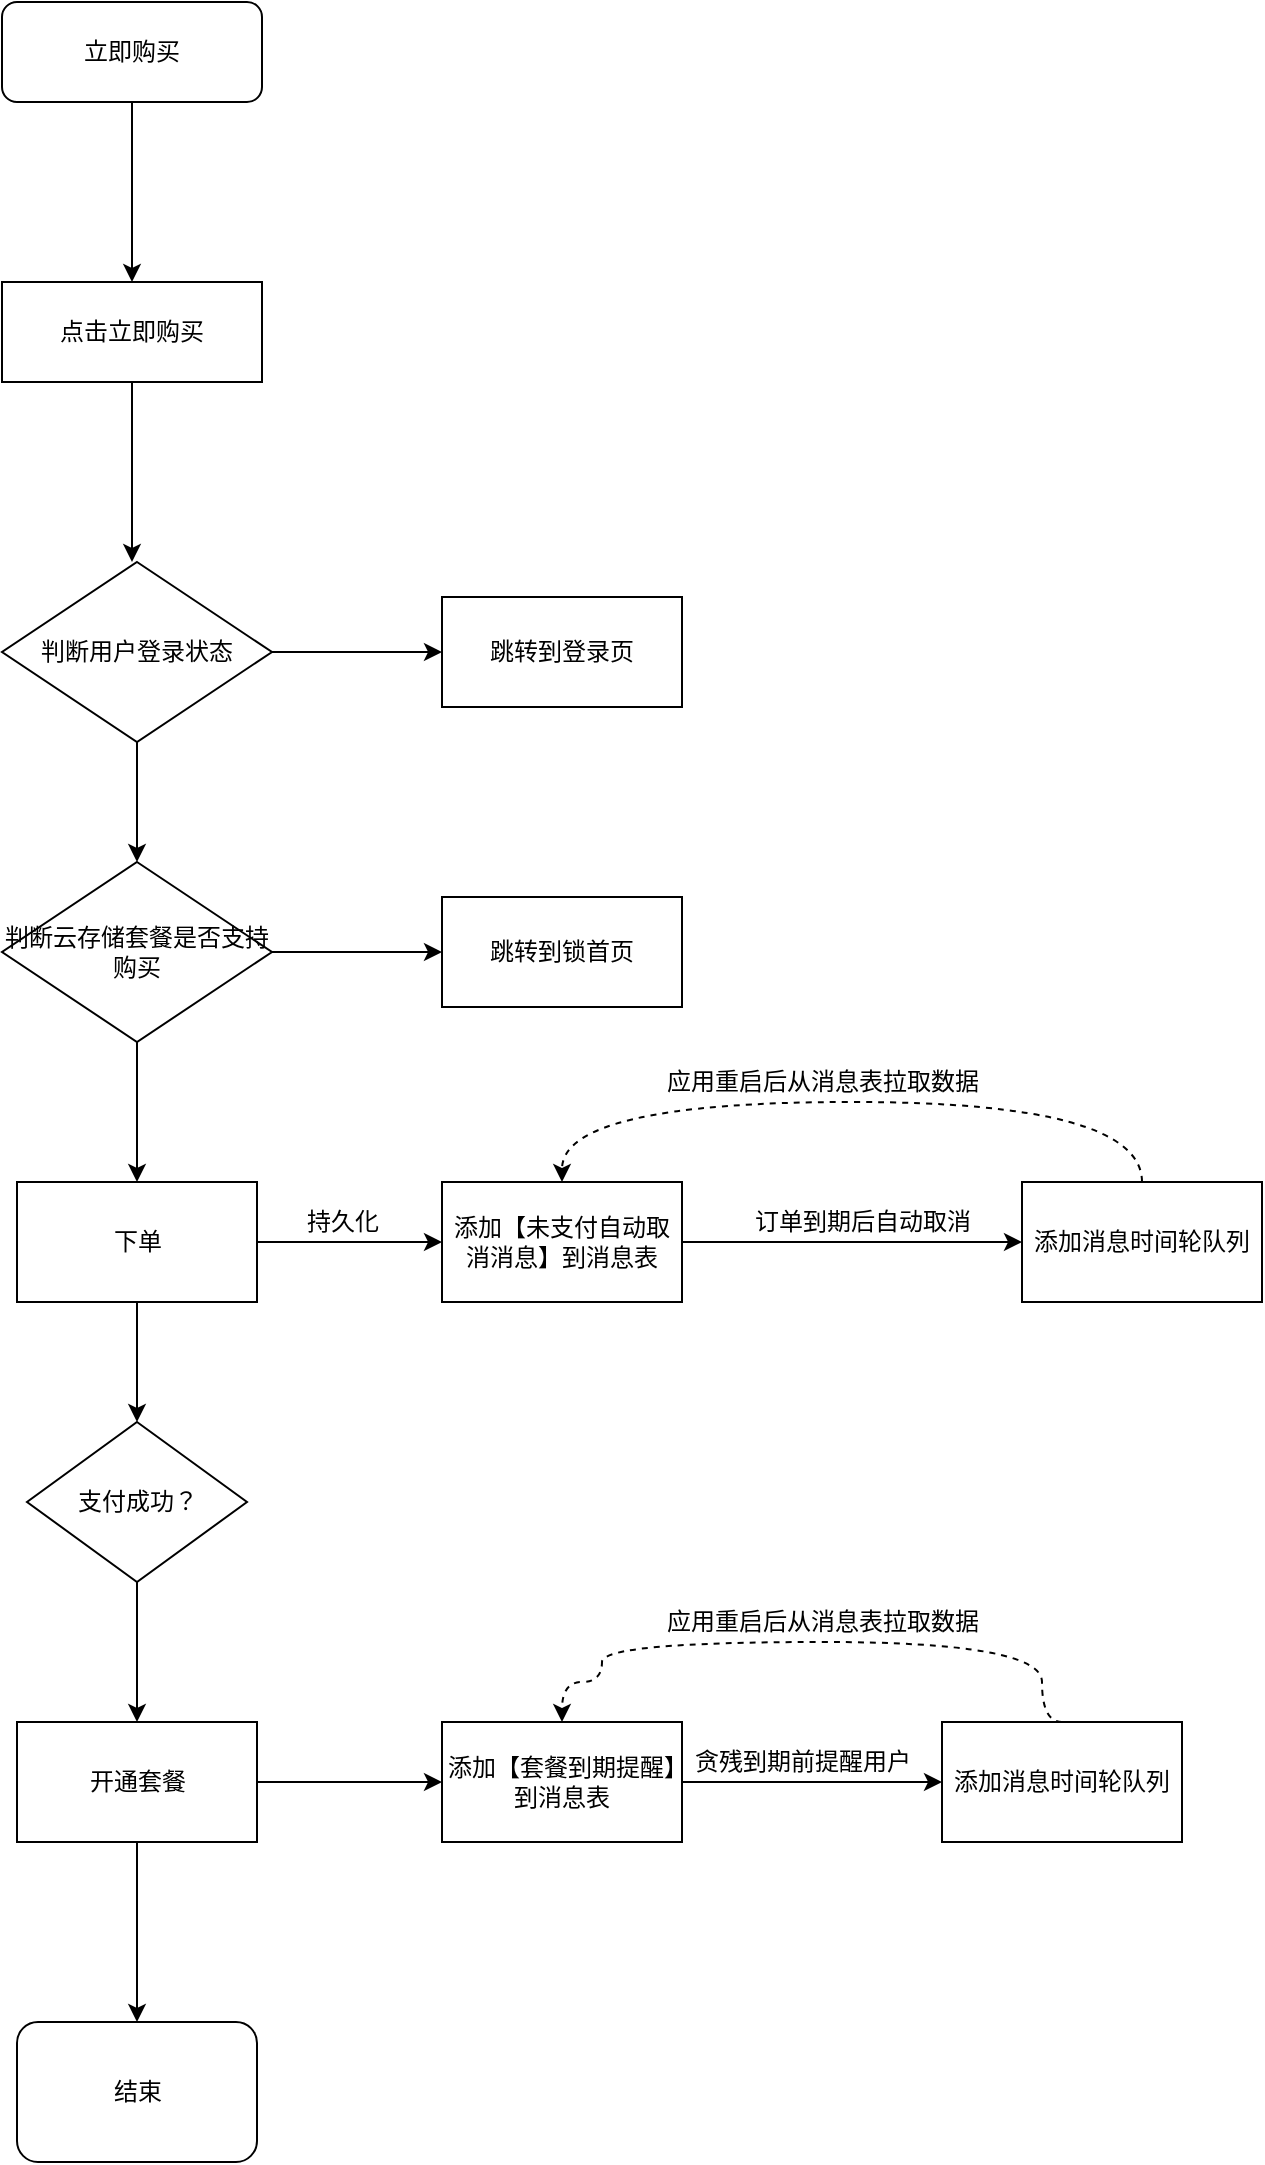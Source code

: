 <mxfile version="15.2.7" type="device"><diagram id="C5RBs43oDa-KdzZeNtuy" name="Page-1"><mxGraphModel dx="1086" dy="806" grid="1" gridSize="10" guides="1" tooltips="1" connect="1" arrows="1" fold="1" page="1" pageScale="1" pageWidth="827" pageHeight="1169" math="0" shadow="0"><root><mxCell id="WIyWlLk6GJQsqaUBKTNV-0"/><mxCell id="WIyWlLk6GJQsqaUBKTNV-1" parent="WIyWlLk6GJQsqaUBKTNV-0"/><mxCell id="aN6DKyUcGoZNiyD705Oz-2" value="" style="edgeStyle=orthogonalEdgeStyle;rounded=0;orthogonalLoop=1;jettySize=auto;html=1;" parent="WIyWlLk6GJQsqaUBKTNV-1" source="aN6DKyUcGoZNiyD705Oz-0" target="aN6DKyUcGoZNiyD705Oz-1" edge="1"><mxGeometry relative="1" as="geometry"/></mxCell><mxCell id="aN6DKyUcGoZNiyD705Oz-0" value="立即购买" style="rounded=1;whiteSpace=wrap;html=1;" parent="WIyWlLk6GJQsqaUBKTNV-1" vertex="1"><mxGeometry x="160" y="120" width="130" height="50" as="geometry"/></mxCell><mxCell id="aN6DKyUcGoZNiyD705Oz-4" style="edgeStyle=orthogonalEdgeStyle;rounded=0;orthogonalLoop=1;jettySize=auto;html=1;exitX=0.5;exitY=1;exitDx=0;exitDy=0;entryX=0.5;entryY=0;entryDx=0;entryDy=0;" parent="WIyWlLk6GJQsqaUBKTNV-1" source="aN6DKyUcGoZNiyD705Oz-1" edge="1"><mxGeometry relative="1" as="geometry"><mxPoint x="225" y="400" as="targetPoint"/></mxGeometry></mxCell><mxCell id="aN6DKyUcGoZNiyD705Oz-1" value="点击立即购买" style="rounded=0;whiteSpace=wrap;html=1;" parent="WIyWlLk6GJQsqaUBKTNV-1" vertex="1"><mxGeometry x="160" y="260" width="130" height="50" as="geometry"/></mxCell><mxCell id="aN6DKyUcGoZNiyD705Oz-10" style="edgeStyle=orthogonalEdgeStyle;rounded=0;orthogonalLoop=1;jettySize=auto;html=1;exitX=0.5;exitY=1;exitDx=0;exitDy=0;" parent="WIyWlLk6GJQsqaUBKTNV-1" source="aN6DKyUcGoZNiyD705Oz-6" target="aN6DKyUcGoZNiyD705Oz-7" edge="1"><mxGeometry relative="1" as="geometry"/></mxCell><mxCell id="aN6DKyUcGoZNiyD705Oz-11" style="edgeStyle=orthogonalEdgeStyle;rounded=0;orthogonalLoop=1;jettySize=auto;html=1;exitX=1;exitY=0.5;exitDx=0;exitDy=0;" parent="WIyWlLk6GJQsqaUBKTNV-1" source="aN6DKyUcGoZNiyD705Oz-6" edge="1"><mxGeometry relative="1" as="geometry"><mxPoint x="380" y="445" as="targetPoint"/></mxGeometry></mxCell><mxCell id="aN6DKyUcGoZNiyD705Oz-6" value="判断用户登录状态" style="rhombus;whiteSpace=wrap;html=1;" parent="WIyWlLk6GJQsqaUBKTNV-1" vertex="1"><mxGeometry x="160" y="400" width="135" height="90" as="geometry"/></mxCell><mxCell id="aN6DKyUcGoZNiyD705Oz-14" style="edgeStyle=orthogonalEdgeStyle;rounded=0;orthogonalLoop=1;jettySize=auto;html=1;exitX=1;exitY=0.5;exitDx=0;exitDy=0;entryX=0;entryY=0.5;entryDx=0;entryDy=0;" parent="WIyWlLk6GJQsqaUBKTNV-1" source="aN6DKyUcGoZNiyD705Oz-7" target="aN6DKyUcGoZNiyD705Oz-13" edge="1"><mxGeometry relative="1" as="geometry"/></mxCell><mxCell id="AV7f9ZYFhY_qw0kV8UAO-15" style="edgeStyle=orthogonalEdgeStyle;rounded=0;orthogonalLoop=1;jettySize=auto;html=1;exitX=0.5;exitY=1;exitDx=0;exitDy=0;startArrow=none;startFill=0;" edge="1" parent="WIyWlLk6GJQsqaUBKTNV-1" source="aN6DKyUcGoZNiyD705Oz-7" target="AV7f9ZYFhY_qw0kV8UAO-8"><mxGeometry relative="1" as="geometry"/></mxCell><mxCell id="aN6DKyUcGoZNiyD705Oz-7" value="判断云存储套餐是否支持购买" style="rhombus;whiteSpace=wrap;html=1;" parent="WIyWlLk6GJQsqaUBKTNV-1" vertex="1"><mxGeometry x="160" y="550" width="135" height="90" as="geometry"/></mxCell><mxCell id="aN6DKyUcGoZNiyD705Oz-9" value="结束" style="rounded=1;whiteSpace=wrap;html=1;gradientColor=#ffffff;" parent="WIyWlLk6GJQsqaUBKTNV-1" vertex="1"><mxGeometry x="167.5" y="1130" width="120" height="70" as="geometry"/></mxCell><mxCell id="aN6DKyUcGoZNiyD705Oz-12" value="跳转到登录页" style="rounded=0;whiteSpace=wrap;html=1;" parent="WIyWlLk6GJQsqaUBKTNV-1" vertex="1"><mxGeometry x="380" y="417.5" width="120" height="55" as="geometry"/></mxCell><mxCell id="aN6DKyUcGoZNiyD705Oz-13" value="跳转到锁首页" style="rounded=0;whiteSpace=wrap;html=1;" parent="WIyWlLk6GJQsqaUBKTNV-1" vertex="1"><mxGeometry x="380" y="567.5" width="120" height="55" as="geometry"/></mxCell><mxCell id="AV7f9ZYFhY_qw0kV8UAO-17" style="edgeStyle=orthogonalEdgeStyle;rounded=0;orthogonalLoop=1;jettySize=auto;html=1;exitX=0.5;exitY=1;exitDx=0;exitDy=0;entryX=0.5;entryY=0;entryDx=0;entryDy=0;startArrow=none;startFill=0;" edge="1" parent="WIyWlLk6GJQsqaUBKTNV-1" source="AV7f9ZYFhY_qw0kV8UAO-8" target="AV7f9ZYFhY_qw0kV8UAO-16"><mxGeometry relative="1" as="geometry"/></mxCell><mxCell id="AV7f9ZYFhY_qw0kV8UAO-21" style="edgeStyle=orthogonalEdgeStyle;rounded=0;orthogonalLoop=1;jettySize=auto;html=1;exitX=1;exitY=0.5;exitDx=0;exitDy=0;entryX=0;entryY=0.5;entryDx=0;entryDy=0;startArrow=none;startFill=0;" edge="1" parent="WIyWlLk6GJQsqaUBKTNV-1" source="AV7f9ZYFhY_qw0kV8UAO-8" target="AV7f9ZYFhY_qw0kV8UAO-19"><mxGeometry relative="1" as="geometry"/></mxCell><mxCell id="AV7f9ZYFhY_qw0kV8UAO-8" value="下单" style="rounded=0;whiteSpace=wrap;html=1;" vertex="1" parent="WIyWlLk6GJQsqaUBKTNV-1"><mxGeometry x="167.5" y="710" width="120" height="60" as="geometry"/></mxCell><mxCell id="AV7f9ZYFhY_qw0kV8UAO-29" style="rounded=0;orthogonalLoop=1;jettySize=auto;html=1;exitX=0.5;exitY=1;exitDx=0;exitDy=0;startArrow=none;startFill=0;" edge="1" parent="WIyWlLk6GJQsqaUBKTNV-1" source="AV7f9ZYFhY_qw0kV8UAO-16" target="AV7f9ZYFhY_qw0kV8UAO-28"><mxGeometry relative="1" as="geometry"/></mxCell><mxCell id="AV7f9ZYFhY_qw0kV8UAO-16" value="支付成功？" style="rhombus;whiteSpace=wrap;html=1;" vertex="1" parent="WIyWlLk6GJQsqaUBKTNV-1"><mxGeometry x="172.5" y="830" width="110" height="80" as="geometry"/></mxCell><mxCell id="AV7f9ZYFhY_qw0kV8UAO-23" style="edgeStyle=orthogonalEdgeStyle;rounded=0;orthogonalLoop=1;jettySize=auto;html=1;exitX=1;exitY=0.5;exitDx=0;exitDy=0;entryX=0;entryY=0.5;entryDx=0;entryDy=0;startArrow=none;startFill=0;" edge="1" parent="WIyWlLk6GJQsqaUBKTNV-1" source="AV7f9ZYFhY_qw0kV8UAO-19" target="AV7f9ZYFhY_qw0kV8UAO-22"><mxGeometry relative="1" as="geometry"/></mxCell><mxCell id="AV7f9ZYFhY_qw0kV8UAO-19" value="添加【未支付自动取消消息】到消息表" style="rounded=0;whiteSpace=wrap;html=1;" vertex="1" parent="WIyWlLk6GJQsqaUBKTNV-1"><mxGeometry x="380" y="710" width="120" height="60" as="geometry"/></mxCell><mxCell id="AV7f9ZYFhY_qw0kV8UAO-26" style="edgeStyle=orthogonalEdgeStyle;rounded=0;orthogonalLoop=1;jettySize=auto;html=1;exitX=0.5;exitY=0;exitDx=0;exitDy=0;entryX=0.5;entryY=0;entryDx=0;entryDy=0;startArrow=none;startFill=0;dashed=1;curved=1;" edge="1" parent="WIyWlLk6GJQsqaUBKTNV-1" source="AV7f9ZYFhY_qw0kV8UAO-22" target="AV7f9ZYFhY_qw0kV8UAO-19"><mxGeometry relative="1" as="geometry"><Array as="points"><mxPoint x="730" y="670"/><mxPoint x="440" y="670"/></Array></mxGeometry></mxCell><mxCell id="AV7f9ZYFhY_qw0kV8UAO-22" value="添加消息时间轮队列" style="rounded=0;whiteSpace=wrap;html=1;" vertex="1" parent="WIyWlLk6GJQsqaUBKTNV-1"><mxGeometry x="670" y="710" width="120" height="60" as="geometry"/></mxCell><mxCell id="AV7f9ZYFhY_qw0kV8UAO-24" value="持久化" style="text;html=1;align=center;verticalAlign=middle;resizable=0;points=[];autosize=1;strokeColor=none;fillColor=none;" vertex="1" parent="WIyWlLk6GJQsqaUBKTNV-1"><mxGeometry x="305" y="720" width="50" height="20" as="geometry"/></mxCell><mxCell id="AV7f9ZYFhY_qw0kV8UAO-25" value="订单到期后自动取消" style="text;html=1;align=center;verticalAlign=middle;resizable=0;points=[];autosize=1;strokeColor=none;fillColor=none;" vertex="1" parent="WIyWlLk6GJQsqaUBKTNV-1"><mxGeometry x="530" y="720" width="120" height="20" as="geometry"/></mxCell><mxCell id="AV7f9ZYFhY_qw0kV8UAO-27" value="应用重启后从消息表拉取数据" style="text;html=1;align=center;verticalAlign=middle;resizable=0;points=[];autosize=1;strokeColor=none;fillColor=none;" vertex="1" parent="WIyWlLk6GJQsqaUBKTNV-1"><mxGeometry x="485" y="650" width="170" height="20" as="geometry"/></mxCell><mxCell id="AV7f9ZYFhY_qw0kV8UAO-30" style="edgeStyle=orthogonalEdgeStyle;rounded=0;orthogonalLoop=1;jettySize=auto;html=1;exitX=0.5;exitY=1;exitDx=0;exitDy=0;startArrow=none;startFill=0;" edge="1" parent="WIyWlLk6GJQsqaUBKTNV-1" source="AV7f9ZYFhY_qw0kV8UAO-28" target="aN6DKyUcGoZNiyD705Oz-9"><mxGeometry relative="1" as="geometry"/></mxCell><mxCell id="AV7f9ZYFhY_qw0kV8UAO-32" style="edgeStyle=orthogonalEdgeStyle;rounded=0;orthogonalLoop=1;jettySize=auto;html=1;exitX=1;exitY=0.5;exitDx=0;exitDy=0;entryX=0;entryY=0.5;entryDx=0;entryDy=0;startArrow=none;startFill=0;" edge="1" parent="WIyWlLk6GJQsqaUBKTNV-1" source="AV7f9ZYFhY_qw0kV8UAO-28" target="AV7f9ZYFhY_qw0kV8UAO-31"><mxGeometry relative="1" as="geometry"/></mxCell><mxCell id="AV7f9ZYFhY_qw0kV8UAO-28" value="开通套餐" style="rounded=0;whiteSpace=wrap;html=1;" vertex="1" parent="WIyWlLk6GJQsqaUBKTNV-1"><mxGeometry x="167.5" y="980" width="120" height="60" as="geometry"/></mxCell><mxCell id="AV7f9ZYFhY_qw0kV8UAO-35" style="edgeStyle=orthogonalEdgeStyle;rounded=0;orthogonalLoop=1;jettySize=auto;html=1;exitX=1;exitY=0.5;exitDx=0;exitDy=0;entryX=0;entryY=0.5;entryDx=0;entryDy=0;startArrow=none;startFill=0;" edge="1" parent="WIyWlLk6GJQsqaUBKTNV-1" source="AV7f9ZYFhY_qw0kV8UAO-31" target="AV7f9ZYFhY_qw0kV8UAO-34"><mxGeometry relative="1" as="geometry"/></mxCell><mxCell id="AV7f9ZYFhY_qw0kV8UAO-31" value="添加【套餐到期提醒】到消息表" style="rounded=0;whiteSpace=wrap;html=1;" vertex="1" parent="WIyWlLk6GJQsqaUBKTNV-1"><mxGeometry x="380" y="980" width="120" height="60" as="geometry"/></mxCell><mxCell id="AV7f9ZYFhY_qw0kV8UAO-34" value="添加消息时间轮队列" style="rounded=0;whiteSpace=wrap;html=1;" vertex="1" parent="WIyWlLk6GJQsqaUBKTNV-1"><mxGeometry x="630" y="980" width="120" height="60" as="geometry"/></mxCell><mxCell id="AV7f9ZYFhY_qw0kV8UAO-36" value="贪残到期前提醒用户" style="text;html=1;align=center;verticalAlign=middle;resizable=0;points=[];autosize=1;strokeColor=none;fillColor=none;" vertex="1" parent="WIyWlLk6GJQsqaUBKTNV-1"><mxGeometry x="500" y="990" width="120" height="20" as="geometry"/></mxCell><mxCell id="AV7f9ZYFhY_qw0kV8UAO-37" style="edgeStyle=orthogonalEdgeStyle;rounded=0;orthogonalLoop=1;jettySize=auto;html=1;exitX=0.5;exitY=0;exitDx=0;exitDy=0;entryX=0.5;entryY=0;entryDx=0;entryDy=0;startArrow=none;startFill=0;dashed=1;curved=1;" edge="1" parent="WIyWlLk6GJQsqaUBKTNV-1" source="AV7f9ZYFhY_qw0kV8UAO-34" target="AV7f9ZYFhY_qw0kV8UAO-31"><mxGeometry relative="1" as="geometry"><mxPoint x="740" y="720" as="sourcePoint"/><mxPoint x="450" y="720" as="targetPoint"/><Array as="points"><mxPoint x="680" y="980"/><mxPoint x="680" y="940"/><mxPoint x="460" y="940"/><mxPoint x="460" y="960"/><mxPoint x="440" y="960"/></Array></mxGeometry></mxCell><mxCell id="AV7f9ZYFhY_qw0kV8UAO-39" value="应用重启后从消息表拉取数据" style="text;html=1;align=center;verticalAlign=middle;resizable=0;points=[];autosize=1;strokeColor=none;fillColor=none;" vertex="1" parent="WIyWlLk6GJQsqaUBKTNV-1"><mxGeometry x="485" y="920" width="170" height="20" as="geometry"/></mxCell></root></mxGraphModel></diagram></mxfile>